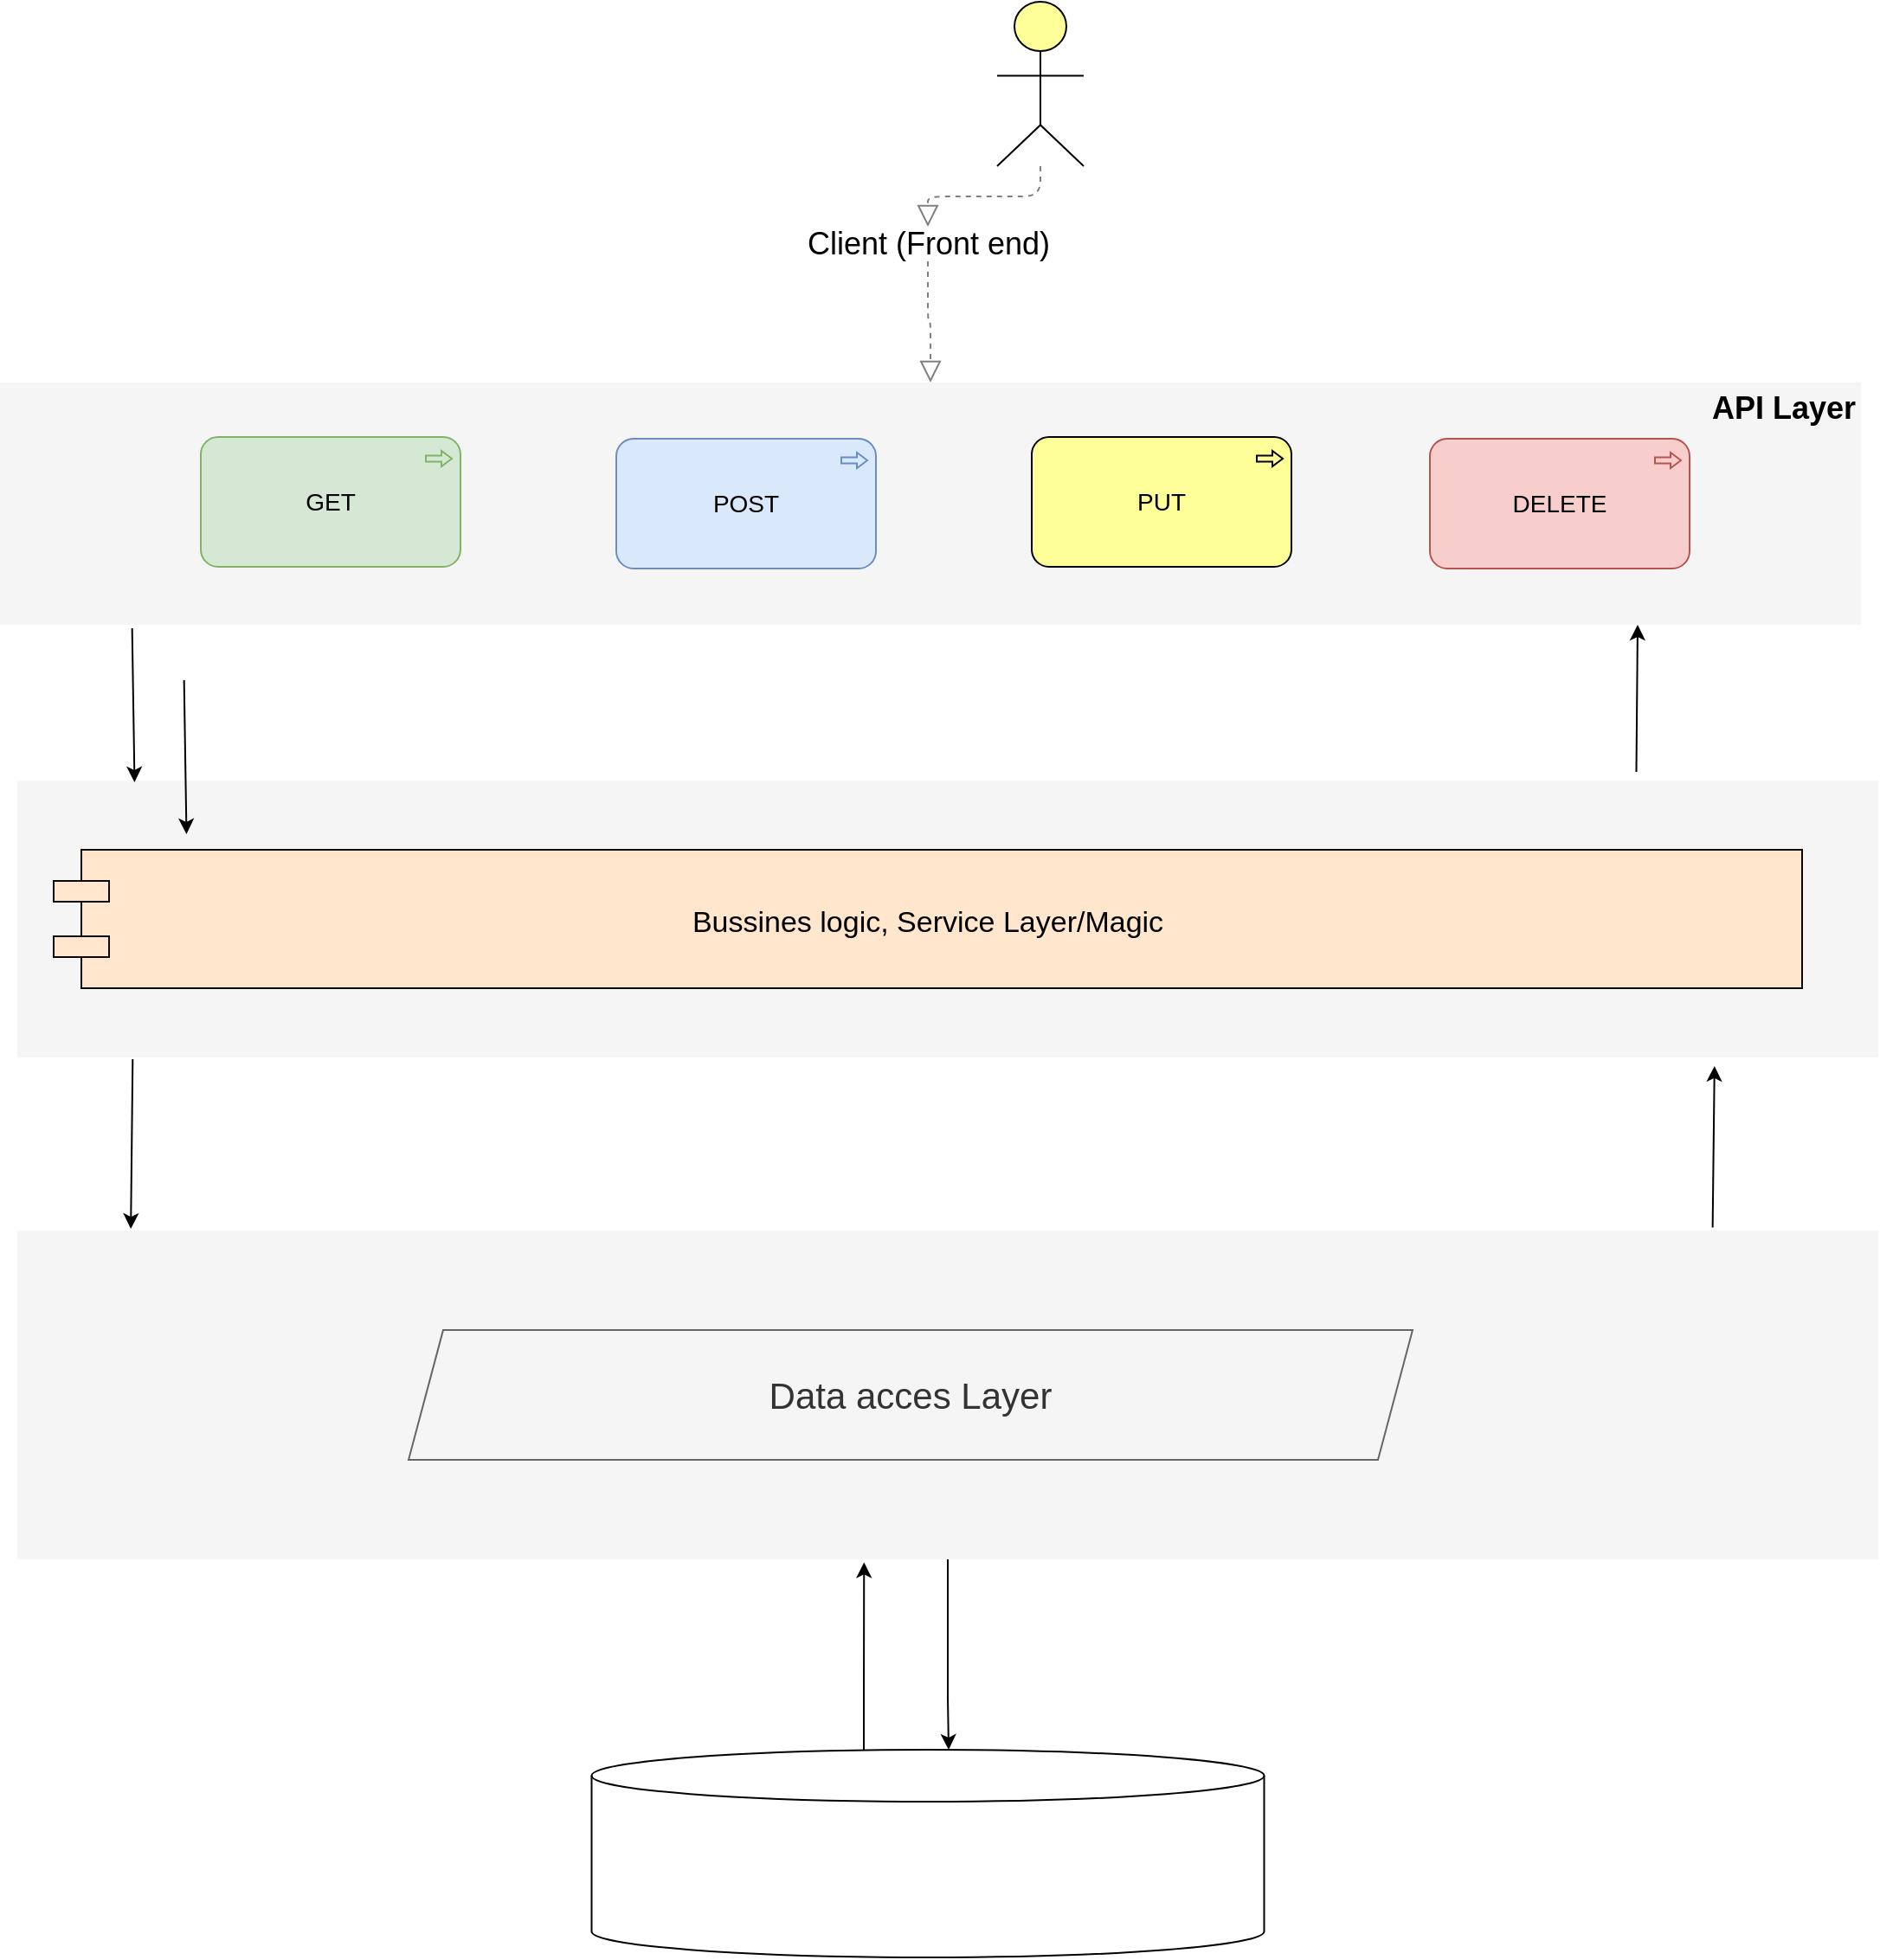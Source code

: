 <mxfile version="13.7.9" type="embed"><diagram id="6I0OCvxSQrVGMHxT2VVA" name="Page-1"><mxGraphModel dx="4764" dy="2986" grid="1" gridSize="10" guides="1" tooltips="1" connect="1" arrows="1" fold="1" page="1" pageScale="1" pageWidth="10000" pageHeight="10000" math="0" shadow="0"><root><mxCell id="0"/><mxCell id="1" parent="0"/><mxCell id="ofKJthV_s19hA-Cqd5da-23" value="" style="edgeStyle=orthogonalEdgeStyle;rounded=0;orthogonalLoop=1;jettySize=auto;html=1;" parent="1" source="dKdSaXE48SgPbhcamS2K-30" target="ofKJthV_s19hA-Cqd5da-21" edge="1"><mxGeometry relative="1" as="geometry"><Array as="points"><mxPoint x="4928" y="5290"/><mxPoint x="4928" y="5290"/></Array></mxGeometry></mxCell><mxCell id="dKdSaXE48SgPbhcamS2K-30" value="" style="whiteSpace=wrap;html=1;strokeColor=none;strokeWidth=1;fillColor=#f5f5f5;fontSize=14;" parent="1" vertex="1"><mxGeometry x="4390" y="5020" width="1075" height="190" as="geometry"/></mxCell><mxCell id="dKdSaXE48SgPbhcamS2K-31" value="" style="whiteSpace=wrap;html=1;strokeColor=none;strokeWidth=1;fillColor=#f5f5f5;fontSize=14;" parent="1" vertex="1"><mxGeometry x="4390" y="4760" width="1075" height="160" as="geometry"/></mxCell><mxCell id="dKdSaXE48SgPbhcamS2K-32" value="" style="whiteSpace=wrap;html=1;strokeColor=none;strokeWidth=1;fillColor=#f5f5f5;fontSize=14;fontStyle=1" parent="1" vertex="1"><mxGeometry x="4380" y="4530" width="1075" height="140" as="geometry"/></mxCell><mxCell id="dKdSaXE48SgPbhcamS2K-47" value="Bussines logic, Service Layer/Magic" style="shape=component;align=center;fillColor=#ffe6cc;fontSize=17;strokeColor=#080606;fontColor=#000000;labelBackgroundColor=none;labelBorderColor=none;" parent="1" vertex="1"><mxGeometry x="4411" y="4800" width="1010" height="80" as="geometry"/></mxCell><mxCell id="dKdSaXE48SgPbhcamS2K-57" value="&lt;font color=&quot;#000000&quot;&gt;POST&lt;/font&gt;" style="html=1;whiteSpace=wrap;fillColor=#dae8fc;shape=mxgraph.archimate3.application;appType=proc;archiType=rounded;fontSize=14;strokeColor=#6c8ebf;" parent="1" vertex="1"><mxGeometry x="4736" y="4562.5" width="150" height="75" as="geometry"/></mxCell><mxCell id="dKdSaXE48SgPbhcamS2K-61" style="edgeStyle=elbowEdgeStyle;rounded=1;elbow=vertical;html=1;dashed=1;startSize=10;endArrow=block;endFill=0;endSize=10;jettySize=auto;orthogonalLoop=1;strokeColor=#808080;fontSize=14;entryX=0.5;entryY=0;entryDx=0;entryDy=0;" parent="1" source="ofKJthV_s19hA-Cqd5da-4" target="dKdSaXE48SgPbhcamS2K-32" edge="1"><mxGeometry relative="1" as="geometry"/></mxCell><mxCell id="dKdSaXE48SgPbhcamS2K-62" value="" style="html=1;whiteSpace=wrap;fillColor=#ffff99;shape=mxgraph.archimate3.actor;fontSize=14;" parent="1" vertex="1"><mxGeometry x="4956" y="4310" width="50" height="95" as="geometry"/></mxCell><mxCell id="ofKJthV_s19hA-Cqd5da-4" value="&lt;font style=&quot;font-size: 18px&quot;&gt;Client (Front end)&lt;/font&gt;" style="text;html=1;align=center;verticalAlign=middle;resizable=0;points=[];autosize=1;" parent="1" vertex="1"><mxGeometry x="4836" y="4440" width="160" height="20" as="geometry"/></mxCell><mxCell id="ofKJthV_s19hA-Cqd5da-6" style="edgeStyle=elbowEdgeStyle;rounded=1;elbow=vertical;html=1;dashed=1;startSize=10;endArrow=block;endFill=0;endSize=10;jettySize=auto;orthogonalLoop=1;strokeColor=#808080;fontSize=14;entryX=0.5;entryY=0;entryDx=0;entryDy=0;" parent="1" source="dKdSaXE48SgPbhcamS2K-62" target="ofKJthV_s19hA-Cqd5da-4" edge="1"><mxGeometry relative="1" as="geometry"><mxPoint x="4917.5" y="4455" as="sourcePoint"/><mxPoint x="4917.5" y="4530" as="targetPoint"/></mxGeometry></mxCell><mxCell id="ofKJthV_s19hA-Cqd5da-7" value="&lt;font color=&quot;#000000&quot;&gt;GET&lt;/font&gt;" style="html=1;whiteSpace=wrap;fillColor=#d5e8d4;shape=mxgraph.archimate3.application;appType=proc;archiType=rounded;fontSize=14;strokeColor=#82b366;" parent="1" vertex="1"><mxGeometry x="4496" y="4561.5" width="150" height="75" as="geometry"/></mxCell><mxCell id="ofKJthV_s19hA-Cqd5da-8" value="&lt;font color=&quot;#000000&quot;&gt;PUT&lt;/font&gt;" style="html=1;whiteSpace=wrap;fillColor=#ffff99;shape=mxgraph.archimate3.application;appType=proc;archiType=rounded;fontSize=14;" parent="1" vertex="1"><mxGeometry x="4976" y="4561.5" width="150" height="75" as="geometry"/></mxCell><mxCell id="ofKJthV_s19hA-Cqd5da-11" value="&lt;font color=&quot;#000000&quot;&gt;DELETE&lt;/font&gt;" style="html=1;whiteSpace=wrap;fillColor=#f8cecc;shape=mxgraph.archimate3.application;appType=proc;archiType=rounded;fontSize=14;strokeColor=#b85450;" parent="1" vertex="1"><mxGeometry x="5206" y="4562.5" width="150" height="75" as="geometry"/></mxCell><mxCell id="ofKJthV_s19hA-Cqd5da-14" value="" style="endArrow=classic;html=1;exitX=0.071;exitY=1.014;exitDx=0;exitDy=0;exitPerimeter=0;entryX=0.063;entryY=0.006;entryDx=0;entryDy=0;entryPerimeter=0;" parent="1" source="dKdSaXE48SgPbhcamS2K-32" target="dKdSaXE48SgPbhcamS2K-31" edge="1"><mxGeometry width="50" height="50" relative="1" as="geometry"><mxPoint x="4936" y="4820" as="sourcePoint"/><mxPoint x="4986" y="4770" as="targetPoint"/></mxGeometry></mxCell><mxCell id="ofKJthV_s19hA-Cqd5da-15" value="" style="endArrow=classic;html=1;exitX=0.062;exitY=1.006;exitDx=0;exitDy=0;exitPerimeter=0;entryX=0.061;entryY=-0.005;entryDx=0;entryDy=0;entryPerimeter=0;" parent="1" source="dKdSaXE48SgPbhcamS2K-31" target="dKdSaXE48SgPbhcamS2K-30" edge="1"><mxGeometry width="50" height="50" relative="1" as="geometry"><mxPoint x="4466.325" y="4681.96" as="sourcePoint"/><mxPoint x="4467.725" y="4770.96" as="targetPoint"/><Array as="points"/></mxGeometry></mxCell><mxCell id="ofKJthV_s19hA-Cqd5da-18" value="" style="endArrow=classic;html=1;exitX=0.911;exitY=-0.009;exitDx=0;exitDy=0;exitPerimeter=0;entryX=0.912;entryY=1.031;entryDx=0;entryDy=0;entryPerimeter=0;" parent="1" source="dKdSaXE48SgPbhcamS2K-30" target="dKdSaXE48SgPbhcamS2K-31" edge="1"><mxGeometry width="50" height="50" relative="1" as="geometry"><mxPoint x="4466.325" y="4681.96" as="sourcePoint"/><mxPoint x="4467.725" y="4770.96" as="targetPoint"/></mxGeometry></mxCell><mxCell id="ofKJthV_s19hA-Cqd5da-19" value="" style="endArrow=classic;html=1;entryX=0.88;entryY=1;entryDx=0;entryDy=0;entryPerimeter=0;exitX=0.87;exitY=-0.031;exitDx=0;exitDy=0;exitPerimeter=0;" parent="1" source="dKdSaXE48SgPbhcamS2K-31" target="dKdSaXE48SgPbhcamS2K-32" edge="1"><mxGeometry width="50" height="50" relative="1" as="geometry"><mxPoint x="5326" y="4770" as="sourcePoint"/><mxPoint x="4477.725" y="4780.96" as="targetPoint"/></mxGeometry></mxCell><mxCell id="ofKJthV_s19hA-Cqd5da-20" value="" style="endArrow=classic;html=1;exitX=0.071;exitY=1.014;exitDx=0;exitDy=0;exitPerimeter=0;entryX=0.063;entryY=0.006;entryDx=0;entryDy=0;entryPerimeter=0;" parent="1" edge="1"><mxGeometry width="50" height="50" relative="1" as="geometry"><mxPoint x="4486.325" y="4701.96" as="sourcePoint"/><mxPoint x="4487.725" y="4790.96" as="targetPoint"/></mxGeometry></mxCell><mxCell id="ofKJthV_s19hA-Cqd5da-22" style="edgeStyle=orthogonalEdgeStyle;rounded=0;orthogonalLoop=1;jettySize=auto;html=1;entryX=0.455;entryY=1.009;entryDx=0;entryDy=0;entryPerimeter=0;" parent="1" source="ofKJthV_s19hA-Cqd5da-21" target="dKdSaXE48SgPbhcamS2K-30" edge="1"><mxGeometry relative="1" as="geometry"><Array as="points"><mxPoint x="4879" y="5300"/><mxPoint x="4879" y="5300"/></Array></mxGeometry></mxCell><mxCell id="ofKJthV_s19hA-Cqd5da-21" value="" style="shape=cylinder3;whiteSpace=wrap;html=1;boundedLbl=1;backgroundOutline=1;size=15;" parent="1" vertex="1"><mxGeometry x="4721.75" y="5320" width="388.5" height="120" as="geometry"/></mxCell><mxCell id="ofKJthV_s19hA-Cqd5da-25" value="&lt;font style=&quot;font-size: 21px&quot;&gt;Data acces Layer&lt;/font&gt;" style="shape=parallelogram;perimeter=parallelogramPerimeter;whiteSpace=wrap;html=1;fixedSize=1;fillColor=#f5f5f5;strokeColor=#666666;fontColor=#333333;" parent="1" vertex="1"><mxGeometry x="4616" y="5077.5" width="580" height="75" as="geometry"/></mxCell><mxCell id="ofKJthV_s19hA-Cqd5da-26" value="&lt;b&gt;&lt;font style=&quot;font-size: 18px&quot;&gt;API Layer&lt;/font&gt;&lt;/b&gt;" style="text;html=1;align=center;verticalAlign=middle;resizable=0;points=[];autosize=1;fontSize=17;" parent="1" vertex="1"><mxGeometry x="5360" y="4530" width="100" height="30" as="geometry"/></mxCell></root></mxGraphModel></diagram></mxfile>